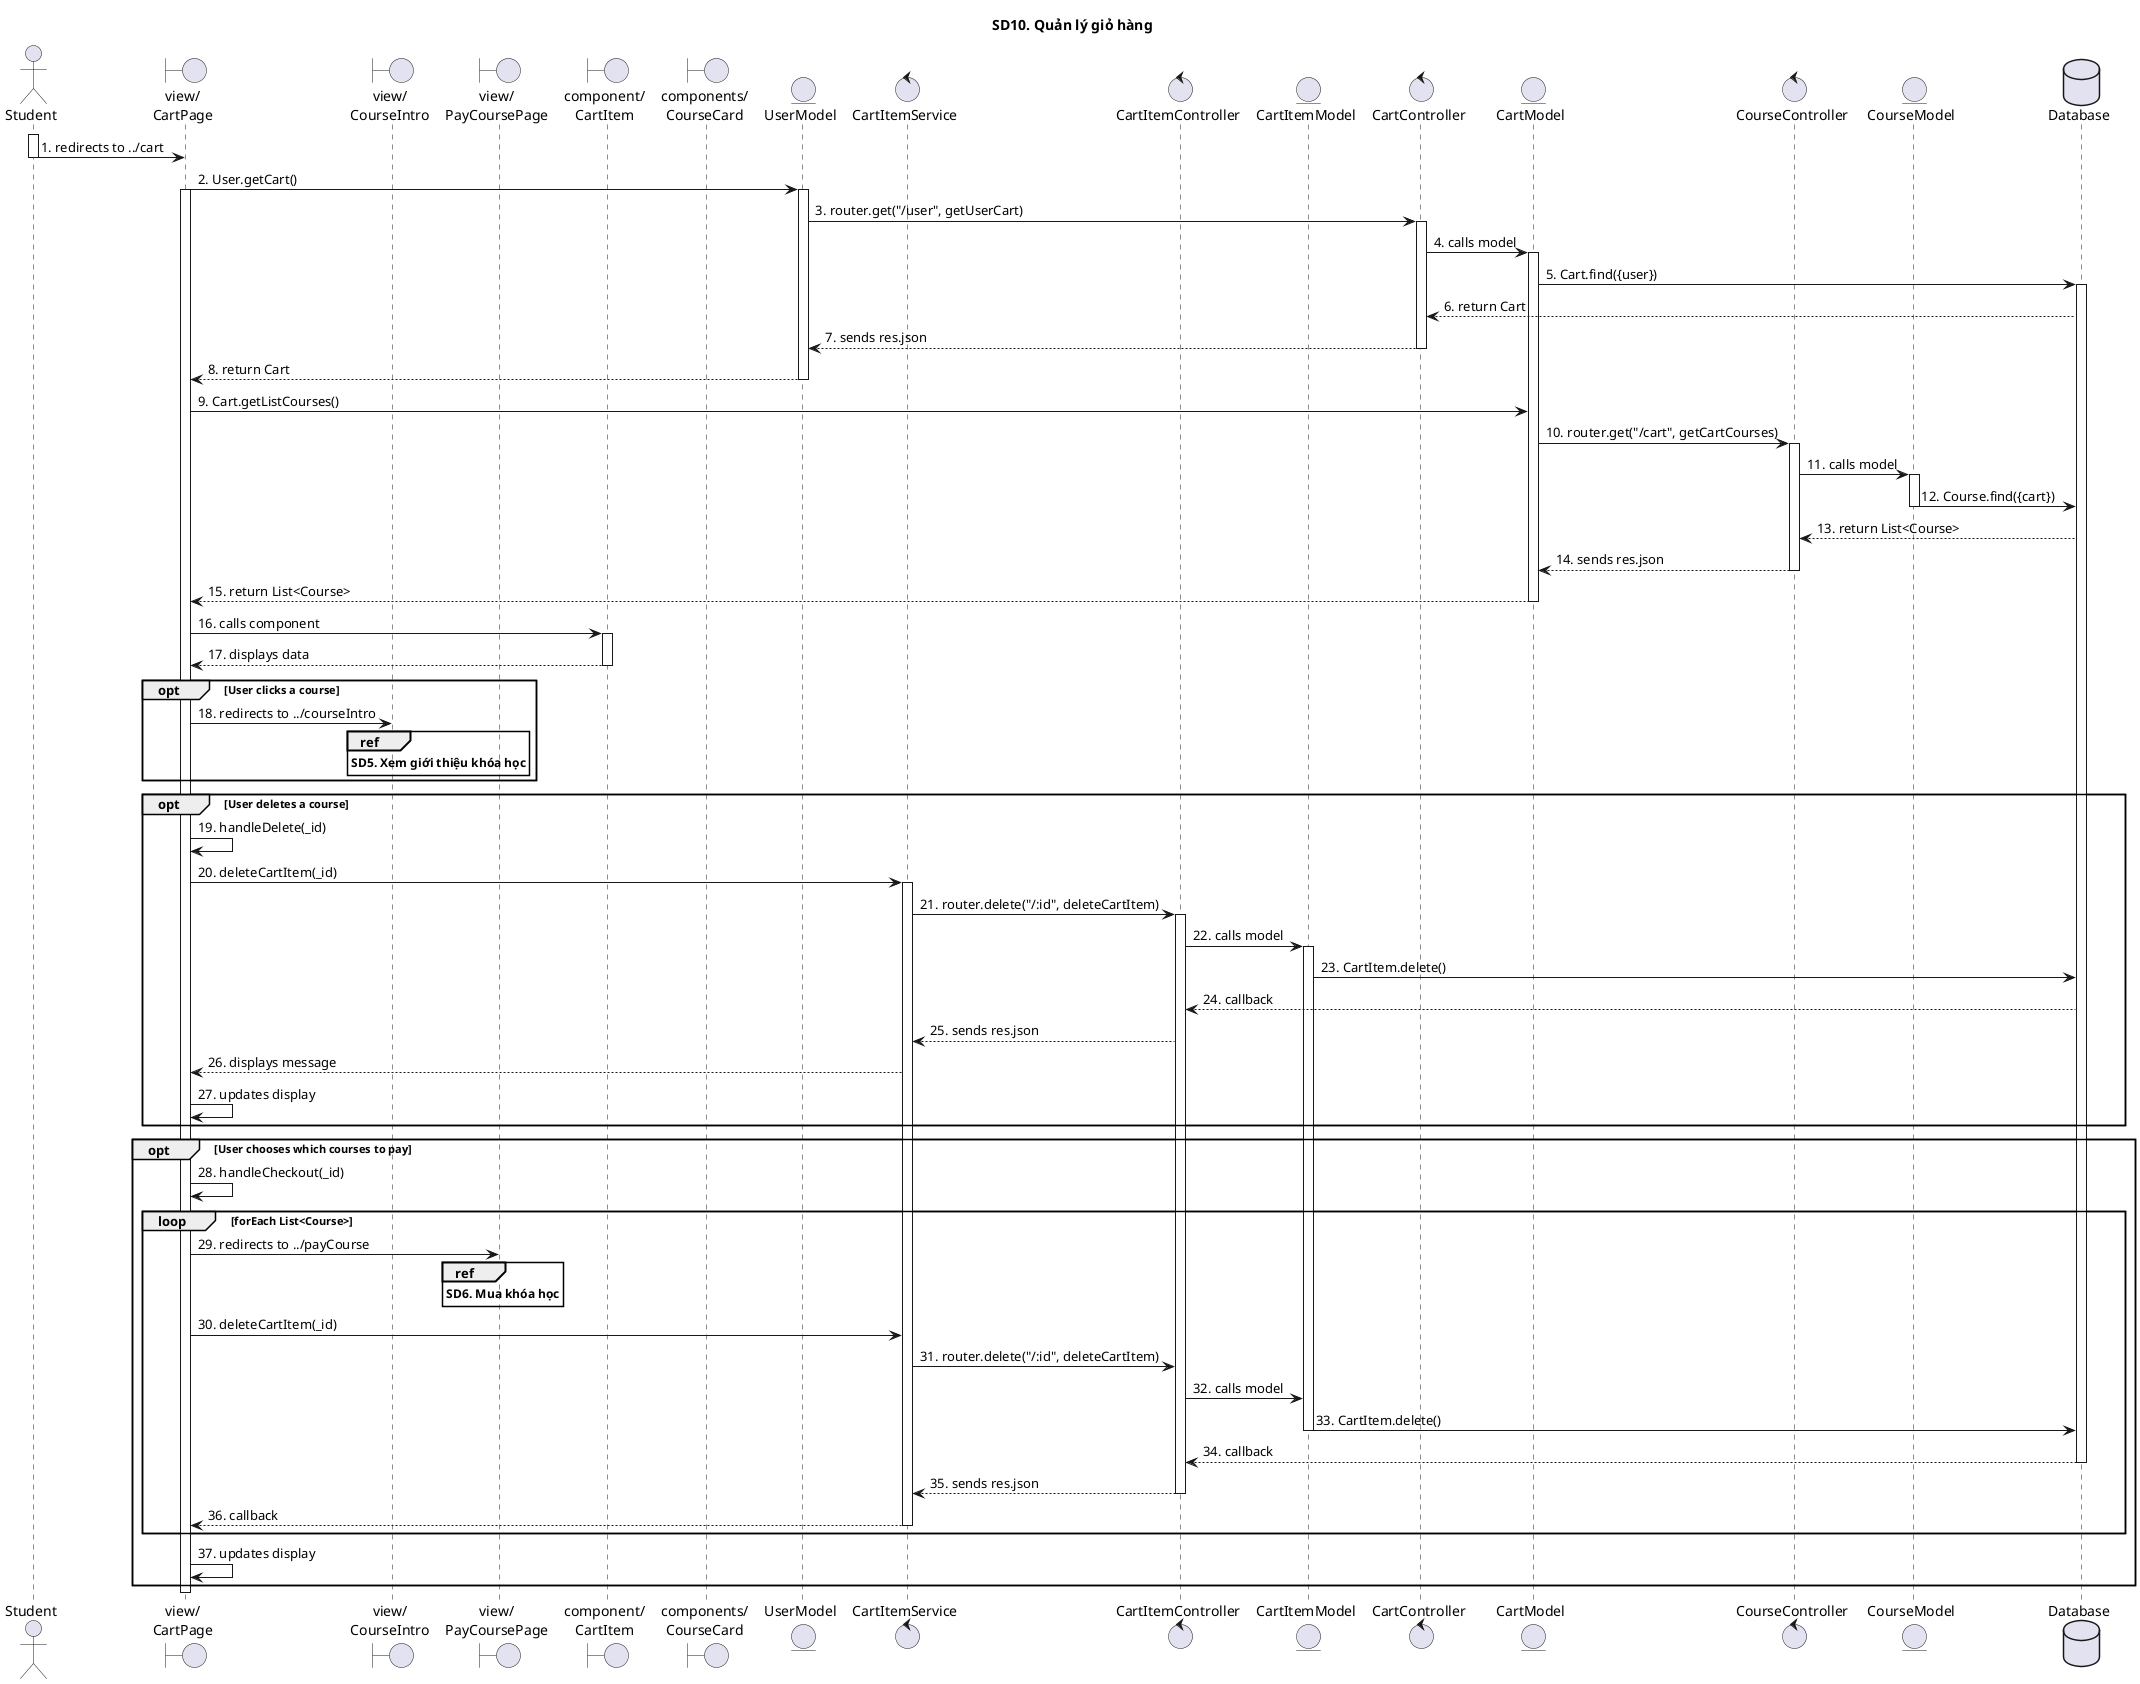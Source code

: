 @startuml

title SD10. Quản lý giỏ hàng

actor "Student" as Actor
boundary "view/\nCartPage" as CartPage
boundary "view/\nCourseIntro" as CourseIntro
boundary "view/\nPayCoursePage" as PayCourse
boundary "component/\nCartItem" as CartItem
boundary "components/\nCourseCard" as CourseCard
entity "UserModel"
control "CartItemService"
control "CartItemController"
entity "CartItemModel"
control "CartController"
entity "CartModel"
control "CourseController"
entity "CourseModel"
database "Database" as Database

activate Actor
Actor -> CartPage: 1. redirects to ../cart
deactivate Actor
CartPage -> UserModel: 2. User.getCart()
activate CartPage
activate UserModel
UserModel -> CartController: 3. router.get("/user", getUserCart)
activate CartController
CartController -> CartModel: 4. calls model
activate CartModel
CartModel -> Database: 5. Cart.find({user})
activate Database
Database --> CartController: 6. return Cart
CartController --> UserModel: 7. sends res.json
deactivate CartController
UserModel --> CartPage: 8. return Cart
deactivate UserModel
CartPage -> CartModel: 9. Cart.getListCourses()
CartModel -> CourseController: 10. router.get("/cart", getCartCourses)
activate CourseController
CourseController -> CourseModel: 11. calls model
activate CourseModel
CourseModel -> Database: 12. Course.find({cart})
deactivate CourseModel
Database --> CourseController: 13. return List<Course>
CourseController --> CartModel: 14. sends res.json
deactivate CourseController
CartModel --> CartPage: 15. return List<Course>
deactivate CartModel
CartPage -> CartItem: 16. calls component
activate CartItem
CartItem --> CartPage: 17. displays data
deactivate CartItem

opt User clicks a course
CartPage -> CourseIntro: 18. redirects to ../courseIntro
ref over CourseIntro
**SD5. Xem giới thiệu khóa học**
end ref
end group

opt User deletes a course
CartPage -> CartPage: 19. handleDelete(_id)
CartPage -> CartItemService: 20. deleteCartItem(_id)
activate CartItemService
CartItemService -> CartItemController: 21. router.delete("/:id", deleteCartItem)
activate CartItemController
CartItemController -> CartItemModel: 22. calls model
activate CartItemModel
CartItemModel -> Database: 23. CartItem.delete()
Database --> CartItemController: 24. callback
CartItemController --> CartItemService: 25. sends res.json
CartItemService --> CartPage: 26. displays message
CartPage -> CartPage: 27. updates display
end group

opt User chooses which courses to pay
CartPage -> CartPage: 28. handleCheckout(_id)
loop forEach List<Course>
CartPage -> PayCourse: 29. redirects to ../payCourse
ref over PayCourse
**SD6. Mua khóa học**
end ref
CartPage -> CartItemService: 30. deleteCartItem(_id)
CartItemService -> CartItemController: 31. router.delete("/:id", deleteCartItem)
CartItemController -> CartItemModel: 32. calls model
CartItemModel -> Database: 33. CartItem.delete()
deactivate CartItemModel
Database --> CartItemController: 34. callback
deactivate Database
CartItemController --> CartItemService: 35. sends res.json
deactivate CartItemController
CartItemService --> CartPage: 36. callback
deactivate CartItemService
end
CartPage -> CartPage: 37. updates display
end
deactivate CartPage
@enduml